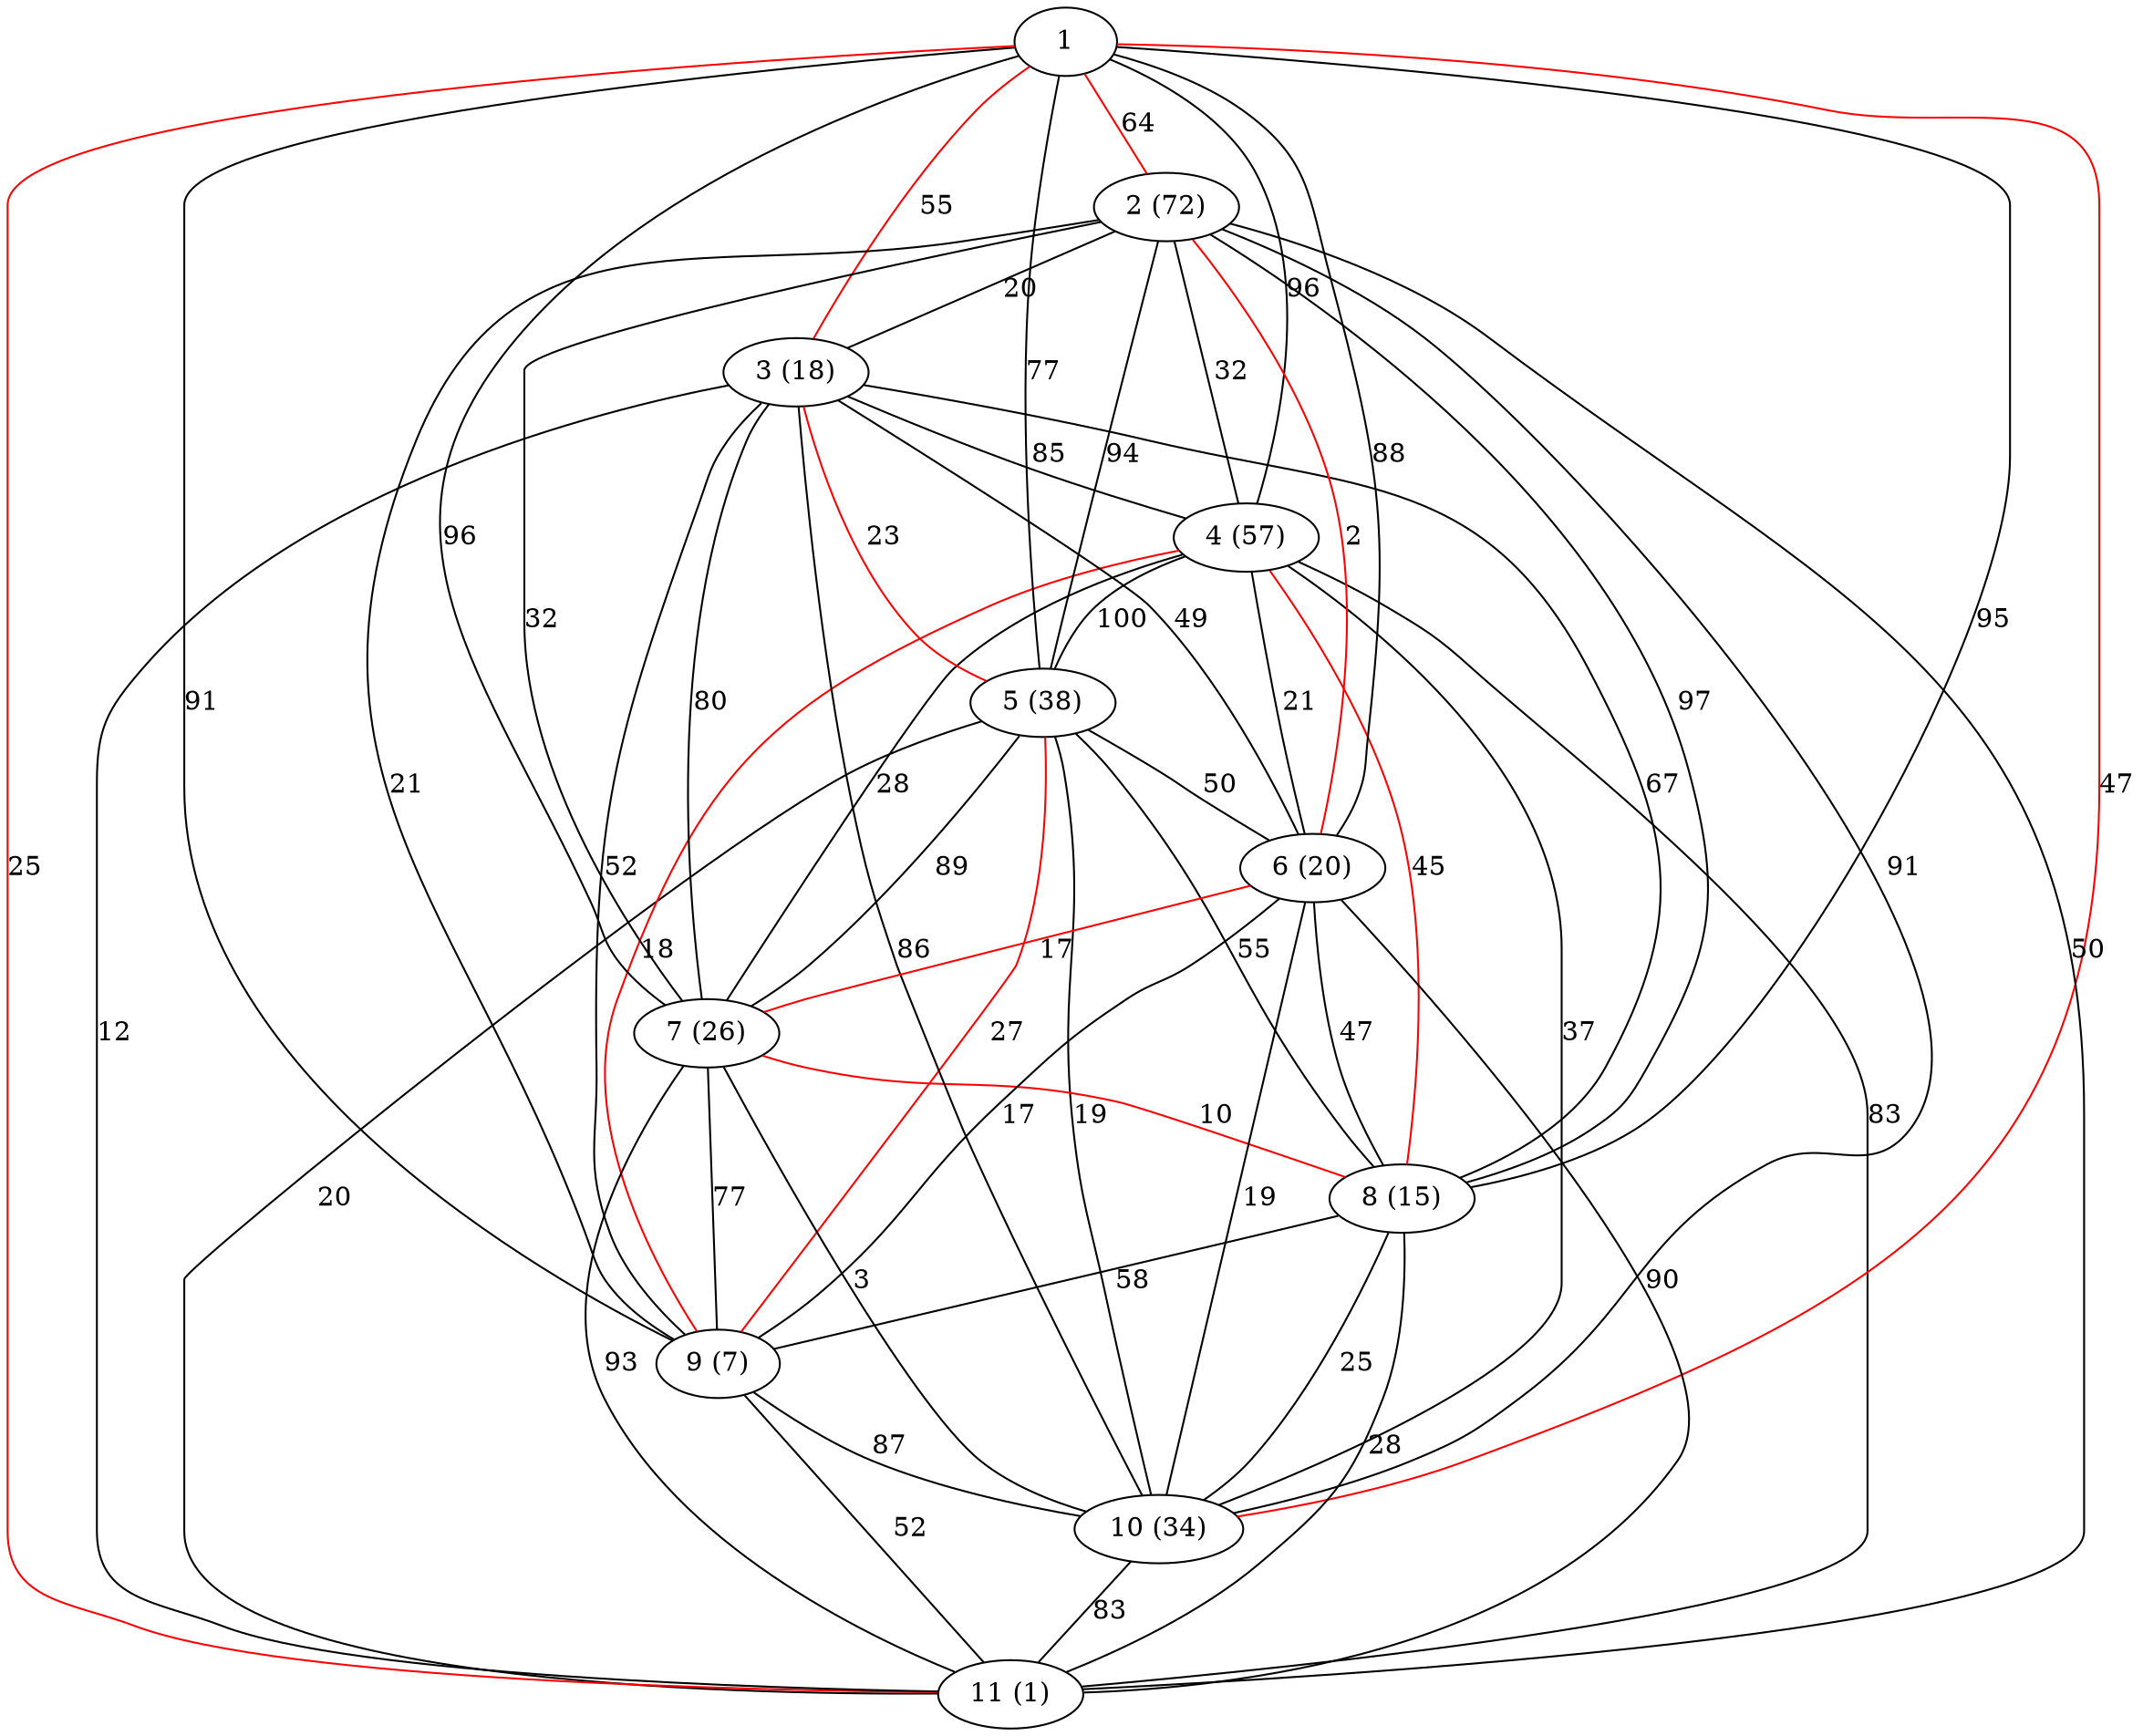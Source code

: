 graph g {
5 -- 9 [label=27 color=red]
4 -- 7 [label=28 color=black]
1 -- 3 [label=55 color=red]
10 -- 11 [label=83 color=black]
4 -- 8 [label=45 color=red]
5 -- 6 [label=50 color=black]
2 -- 8 [label=97 color=black]
6 -- 9 [label=17 color=black]
8 -- 9 [label=58 color=black]
1 -- 6 [label=88 color=black]
7 -- 11 [label=93 color=black]
3 -- 7 [label=80 color=black]
2 -- 5 [label=94 color=black]
1 -- 11 [label=25 color=red]
5 -- 8 [label=55 color=black]
1 -- 2 [label=64 color=red]
6 -- 7 [label=17 color=red]
2 -- 9 [label=21 color=black]
3 -- 10 [label=86 color=black]
6 -- 10 [label=19 color=black]
8 -- 10 [label=25 color=black]
1 -- 5 [label=77 color=black]
9 -- 11 [label=52 color=black]
3 -- 6 [label=49 color=black]
1 -- 10 [label=47 color=red]
7 -- 9 [label=77 color=black]
4 -- 10 [label=37 color=black]
2 -- 6 [label=2 color=red]
7 -- 10 [label=3 color=black]
5 -- 11 [label=20 color=black]
4 -- 5 [label=100 color=black]
8 -- 11 [label=28 color=black]
6 -- 11 [label=90 color=black]
1 -- 4 [label=96 color=black]
2 -- 10 [label=91 color=black]
9 -- 10 [label=87 color=black]
3 -- 9 [label=52 color=black]
2 -- 3 [label=20 color=black]
1 -- 9 [label=91 color=black]
6 -- 8 [label=47 color=black]
4 -- 9 [label=18 color=red]
4 -- 11 [label=83 color=black]
3 -- 5 [label=23 color=red]
2 -- 7 [label=32 color=black]
5 -- 10 [label=19 color=black]
4 -- 6 [label=21 color=black]
7 -- 8 [label=10 color=red]
5 -- 7 [label=89 color=black]
2 -- 11 [label=50 color=black]
3 -- 8 [label=67 color=black]
3 -- 11 [label=12 color=black]
1 -- 8 [label=95 color=black]
1 -- 7 [label=96 color=black]
3 -- 4 [label=85 color=black]
2 -- 4 [label=32 color=black]
2 [label="2 (72)"]
3 [label="3 (18)"]
4 [label="4 (57)"]
5 [label="5 (38)"]
6 [label="6 (20)"]
7 [label="7 (26)"]
8 [label="8 (15)"]
9 [label="9 (7)"]
10 [label="10 (34)"]
11 [label="11 (1)"]
}